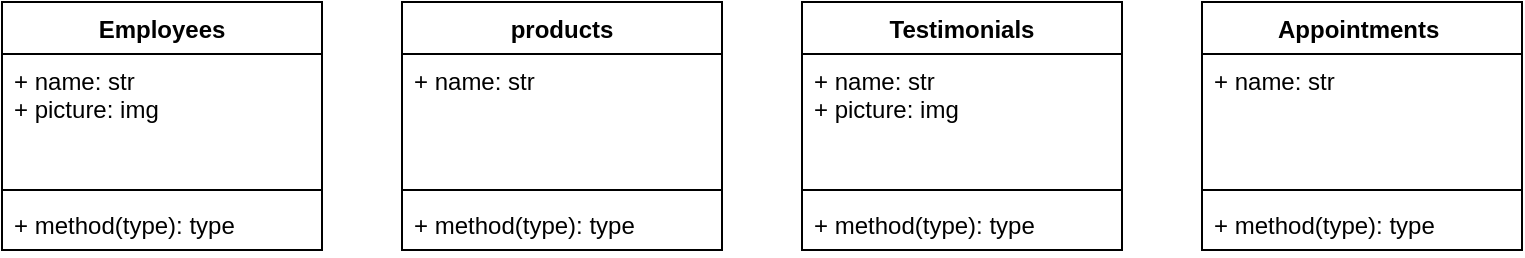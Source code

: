<mxfile version="14.2.5" type="github">
  <diagram id="-Gb8UbKuE4FrcN9ri6TK" name="Page-1">
    <mxGraphModel dx="1102" dy="614" grid="1" gridSize="10" guides="1" tooltips="1" connect="1" arrows="1" fold="1" page="1" pageScale="1" pageWidth="850" pageHeight="1100" math="0" shadow="0">
      <root>
        <mxCell id="0" />
        <mxCell id="1" parent="0" />
        <mxCell id="2OqrSs9si6n5qI7sFI8K-1" value="products" style="swimlane;fontStyle=1;align=center;verticalAlign=top;childLayout=stackLayout;horizontal=1;startSize=26;horizontalStack=0;resizeParent=1;resizeParentMax=0;resizeLast=0;collapsible=1;marginBottom=0;" vertex="1" parent="1">
          <mxGeometry x="320" y="80" width="160" height="124" as="geometry" />
        </mxCell>
        <mxCell id="2OqrSs9si6n5qI7sFI8K-2" value="+ name: str&#xa;" style="text;strokeColor=none;fillColor=none;align=left;verticalAlign=top;spacingLeft=4;spacingRight=4;overflow=hidden;rotatable=0;points=[[0,0.5],[1,0.5]];portConstraint=eastwest;" vertex="1" parent="2OqrSs9si6n5qI7sFI8K-1">
          <mxGeometry y="26" width="160" height="64" as="geometry" />
        </mxCell>
        <mxCell id="2OqrSs9si6n5qI7sFI8K-3" value="" style="line;strokeWidth=1;fillColor=none;align=left;verticalAlign=middle;spacingTop=-1;spacingLeft=3;spacingRight=3;rotatable=0;labelPosition=right;points=[];portConstraint=eastwest;" vertex="1" parent="2OqrSs9si6n5qI7sFI8K-1">
          <mxGeometry y="90" width="160" height="8" as="geometry" />
        </mxCell>
        <mxCell id="2OqrSs9si6n5qI7sFI8K-4" value="+ method(type): type" style="text;strokeColor=none;fillColor=none;align=left;verticalAlign=top;spacingLeft=4;spacingRight=4;overflow=hidden;rotatable=0;points=[[0,0.5],[1,0.5]];portConstraint=eastwest;" vertex="1" parent="2OqrSs9si6n5qI7sFI8K-1">
          <mxGeometry y="98" width="160" height="26" as="geometry" />
        </mxCell>
        <mxCell id="2OqrSs9si6n5qI7sFI8K-6" value="Employees" style="swimlane;fontStyle=1;align=center;verticalAlign=top;childLayout=stackLayout;horizontal=1;startSize=26;horizontalStack=0;resizeParent=1;resizeParentMax=0;resizeLast=0;collapsible=1;marginBottom=0;" vertex="1" parent="1">
          <mxGeometry x="120" y="80" width="160" height="124" as="geometry" />
        </mxCell>
        <mxCell id="2OqrSs9si6n5qI7sFI8K-7" value="+ name: str&#xa;+ picture: img" style="text;strokeColor=none;fillColor=none;align=left;verticalAlign=top;spacingLeft=4;spacingRight=4;overflow=hidden;rotatable=0;points=[[0,0.5],[1,0.5]];portConstraint=eastwest;" vertex="1" parent="2OqrSs9si6n5qI7sFI8K-6">
          <mxGeometry y="26" width="160" height="64" as="geometry" />
        </mxCell>
        <mxCell id="2OqrSs9si6n5qI7sFI8K-8" value="" style="line;strokeWidth=1;fillColor=none;align=left;verticalAlign=middle;spacingTop=-1;spacingLeft=3;spacingRight=3;rotatable=0;labelPosition=right;points=[];portConstraint=eastwest;" vertex="1" parent="2OqrSs9si6n5qI7sFI8K-6">
          <mxGeometry y="90" width="160" height="8" as="geometry" />
        </mxCell>
        <mxCell id="2OqrSs9si6n5qI7sFI8K-9" value="+ method(type): type" style="text;strokeColor=none;fillColor=none;align=left;verticalAlign=top;spacingLeft=4;spacingRight=4;overflow=hidden;rotatable=0;points=[[0,0.5],[1,0.5]];portConstraint=eastwest;" vertex="1" parent="2OqrSs9si6n5qI7sFI8K-6">
          <mxGeometry y="98" width="160" height="26" as="geometry" />
        </mxCell>
        <mxCell id="2OqrSs9si6n5qI7sFI8K-10" value="Testimonials" style="swimlane;fontStyle=1;align=center;verticalAlign=top;childLayout=stackLayout;horizontal=1;startSize=26;horizontalStack=0;resizeParent=1;resizeParentMax=0;resizeLast=0;collapsible=1;marginBottom=0;" vertex="1" parent="1">
          <mxGeometry x="520" y="80" width="160" height="124" as="geometry" />
        </mxCell>
        <mxCell id="2OqrSs9si6n5qI7sFI8K-11" value="+ name: str&#xa;+ picture: img" style="text;strokeColor=none;fillColor=none;align=left;verticalAlign=top;spacingLeft=4;spacingRight=4;overflow=hidden;rotatable=0;points=[[0,0.5],[1,0.5]];portConstraint=eastwest;" vertex="1" parent="2OqrSs9si6n5qI7sFI8K-10">
          <mxGeometry y="26" width="160" height="64" as="geometry" />
        </mxCell>
        <mxCell id="2OqrSs9si6n5qI7sFI8K-12" value="" style="line;strokeWidth=1;fillColor=none;align=left;verticalAlign=middle;spacingTop=-1;spacingLeft=3;spacingRight=3;rotatable=0;labelPosition=right;points=[];portConstraint=eastwest;" vertex="1" parent="2OqrSs9si6n5qI7sFI8K-10">
          <mxGeometry y="90" width="160" height="8" as="geometry" />
        </mxCell>
        <mxCell id="2OqrSs9si6n5qI7sFI8K-13" value="+ method(type): type" style="text;strokeColor=none;fillColor=none;align=left;verticalAlign=top;spacingLeft=4;spacingRight=4;overflow=hidden;rotatable=0;points=[[0,0.5],[1,0.5]];portConstraint=eastwest;" vertex="1" parent="2OqrSs9si6n5qI7sFI8K-10">
          <mxGeometry y="98" width="160" height="26" as="geometry" />
        </mxCell>
        <mxCell id="2OqrSs9si6n5qI7sFI8K-14" value="Appointments " style="swimlane;fontStyle=1;align=center;verticalAlign=top;childLayout=stackLayout;horizontal=1;startSize=26;horizontalStack=0;resizeParent=1;resizeParentMax=0;resizeLast=0;collapsible=1;marginBottom=0;" vertex="1" parent="1">
          <mxGeometry x="720" y="80" width="160" height="124" as="geometry" />
        </mxCell>
        <mxCell id="2OqrSs9si6n5qI7sFI8K-15" value="+ name: str" style="text;strokeColor=none;fillColor=none;align=left;verticalAlign=top;spacingLeft=4;spacingRight=4;overflow=hidden;rotatable=0;points=[[0,0.5],[1,0.5]];portConstraint=eastwest;" vertex="1" parent="2OqrSs9si6n5qI7sFI8K-14">
          <mxGeometry y="26" width="160" height="64" as="geometry" />
        </mxCell>
        <mxCell id="2OqrSs9si6n5qI7sFI8K-16" value="" style="line;strokeWidth=1;fillColor=none;align=left;verticalAlign=middle;spacingTop=-1;spacingLeft=3;spacingRight=3;rotatable=0;labelPosition=right;points=[];portConstraint=eastwest;" vertex="1" parent="2OqrSs9si6n5qI7sFI8K-14">
          <mxGeometry y="90" width="160" height="8" as="geometry" />
        </mxCell>
        <mxCell id="2OqrSs9si6n5qI7sFI8K-17" value="+ method(type): type" style="text;strokeColor=none;fillColor=none;align=left;verticalAlign=top;spacingLeft=4;spacingRight=4;overflow=hidden;rotatable=0;points=[[0,0.5],[1,0.5]];portConstraint=eastwest;" vertex="1" parent="2OqrSs9si6n5qI7sFI8K-14">
          <mxGeometry y="98" width="160" height="26" as="geometry" />
        </mxCell>
      </root>
    </mxGraphModel>
  </diagram>
</mxfile>
